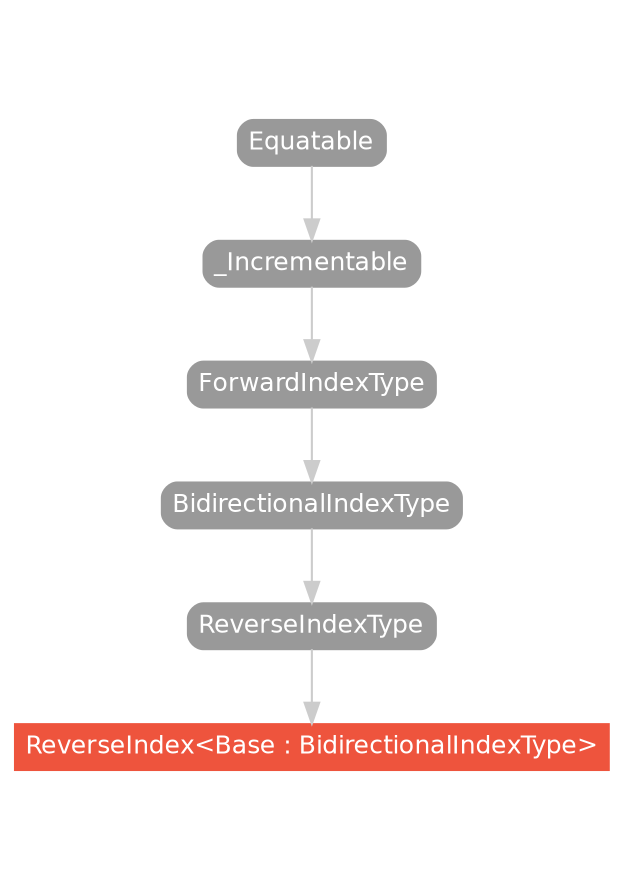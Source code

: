 strict digraph "ReverseIndex<Base : BidirectionalIndexType> - Type Hierarchy - SwiftDoc.org" {
    pad="0.1,0.8"
    node [shape=box, style="filled,rounded", color="#999999", fillcolor="#999999", fontcolor=white, fontname=Helvetica, fontnames="Helvetica,sansserif", fontsize=12, margin="0.07,0.05", height="0.3"]
    edge [color="#cccccc"]
    "BidirectionalIndexType" [URL="/protocol/BidirectionalIndexType/hierarchy/"]
    "Equatable" [URL="/protocol/Equatable/hierarchy/"]
    "ForwardIndexType" [URL="/protocol/ForwardIndexType/hierarchy/"]
    "ReverseIndex<Base : BidirectionalIndexType>" [URL="/type/ReverseIndex/", style="filled", fillcolor="#ee543d", color="#ee543d"]
    "ReverseIndexType" [URL="/protocol/ReverseIndexType/hierarchy/"]
    "_Incrementable" [URL="/protocol/_Incrementable/hierarchy/"]    "ReverseIndexType" -> "ReverseIndex<Base : BidirectionalIndexType>"
    "BidirectionalIndexType" -> "ReverseIndexType"
    "ForwardIndexType" -> "BidirectionalIndexType"
    "_Incrementable" -> "ForwardIndexType"
    "Equatable" -> "_Incrementable"
    subgraph Types {
        rank = max; "ReverseIndex<Base : BidirectionalIndexType>";
    }
}